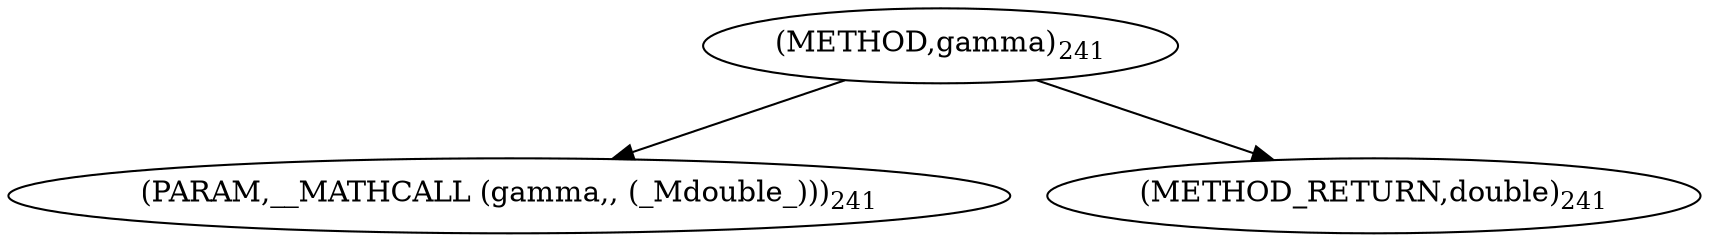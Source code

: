 digraph "gamma" {  
"6372" [label = <(METHOD,gamma)<SUB>241</SUB>> ]
"6373" [label = <(PARAM,__MATHCALL (gamma,, (_Mdouble_)))<SUB>241</SUB>> ]
"6374" [label = <(METHOD_RETURN,double)<SUB>241</SUB>> ]
  "6372" -> "6373" 
  "6372" -> "6374" 
}
